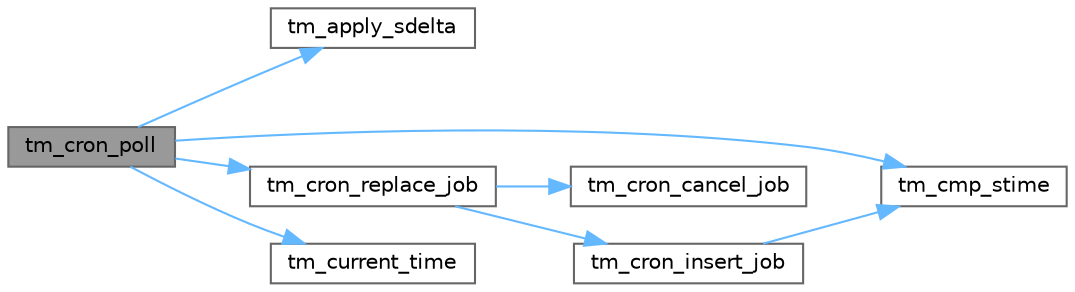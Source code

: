 digraph "tm_cron_poll"
{
 // INTERACTIVE_SVG=YES
 // LATEX_PDF_SIZE
  bgcolor="transparent";
  edge [fontname=Helvetica,fontsize=10,labelfontname=Helvetica,labelfontsize=10];
  node [fontname=Helvetica,fontsize=10,shape=box,height=0.2,width=0.4];
  rankdir="LR";
  Node1 [id="Node000001",label="tm_cron_poll",height=0.2,width=0.4,color="gray40", fillcolor="grey60", style="filled", fontcolor="black",tooltip=" "];
  Node1 -> Node2 [id="edge1_Node000001_Node000002",color="steelblue1",style="solid",tooltip=" "];
  Node2 [id="Node000002",label="tm_apply_sdelta",height=0.2,width=0.4,color="grey40", fillcolor="white", style="filled",URL="$time_8h.html#a020bc3b6a0701a332d55523b44d837ae",tooltip="Apply a time difference to a time in system time."];
  Node1 -> Node3 [id="edge2_Node000001_Node000003",color="steelblue1",style="solid",tooltip=" "];
  Node3 [id="Node000003",label="tm_cmp_stime",height=0.2,width=0.4,color="grey40", fillcolor="white", style="filled",URL="$time_8h.html#a34b852789210f305cc7bd1c68d0abb16",tooltip=" "];
  Node1 -> Node4 [id="edge3_Node000001_Node000004",color="steelblue1",style="solid",tooltip=" "];
  Node4 [id="Node000004",label="tm_cron_replace_job",height=0.2,width=0.4,color="grey40", fillcolor="white", style="filled",URL="$cron_8h.html#aa4dc612a9a51f266f2344d02ab4a4da8",tooltip=" "];
  Node4 -> Node5 [id="edge4_Node000004_Node000005",color="steelblue1",style="solid",tooltip=" "];
  Node5 [id="Node000005",label="tm_cron_cancel_job",height=0.2,width=0.4,color="grey40", fillcolor="white", style="filled",URL="$cron_8c.html#afe1c43d60c56c95d6cdd32b36738a401",tooltip=" "];
  Node4 -> Node6 [id="edge5_Node000004_Node000006",color="steelblue1",style="solid",tooltip=" "];
  Node6 [id="Node000006",label="tm_cron_insert_job",height=0.2,width=0.4,color="grey40", fillcolor="white", style="filled",URL="$cron_8c.html#abf90aa38172b4830afeb0a113be640eb",tooltip=" "];
  Node6 -> Node3 [id="edge6_Node000006_Node000003",color="steelblue1",style="solid",tooltip=" "];
  Node1 -> Node7 [id="edge7_Node000001_Node000007",color="steelblue1",style="solid",tooltip=" "];
  Node7 [id="Node000007",label="tm_current_time",height=0.2,width=0.4,color="grey40", fillcolor="white", style="filled",URL="$time_8h.html#a359fb93dd777b89c84bccc983cfbba25",tooltip="Get the current system time."];
}

